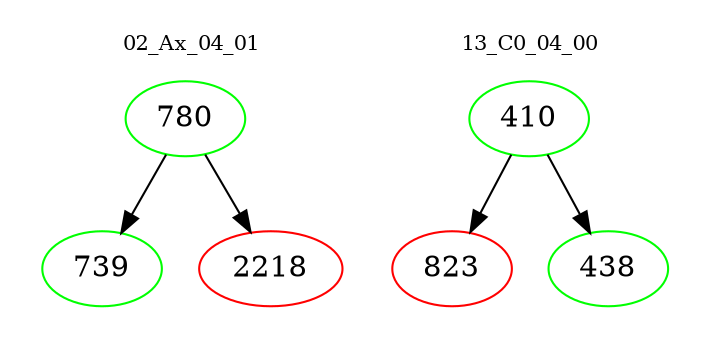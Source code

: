 digraph{
subgraph cluster_0 {
color = white
label = "02_Ax_04_01";
fontsize=10;
T0_780 [label="780", color="green"]
T0_780 -> T0_739 [color="black"]
T0_739 [label="739", color="green"]
T0_780 -> T0_2218 [color="black"]
T0_2218 [label="2218", color="red"]
}
subgraph cluster_1 {
color = white
label = "13_C0_04_00";
fontsize=10;
T1_410 [label="410", color="green"]
T1_410 -> T1_823 [color="black"]
T1_823 [label="823", color="red"]
T1_410 -> T1_438 [color="black"]
T1_438 [label="438", color="green"]
}
}
